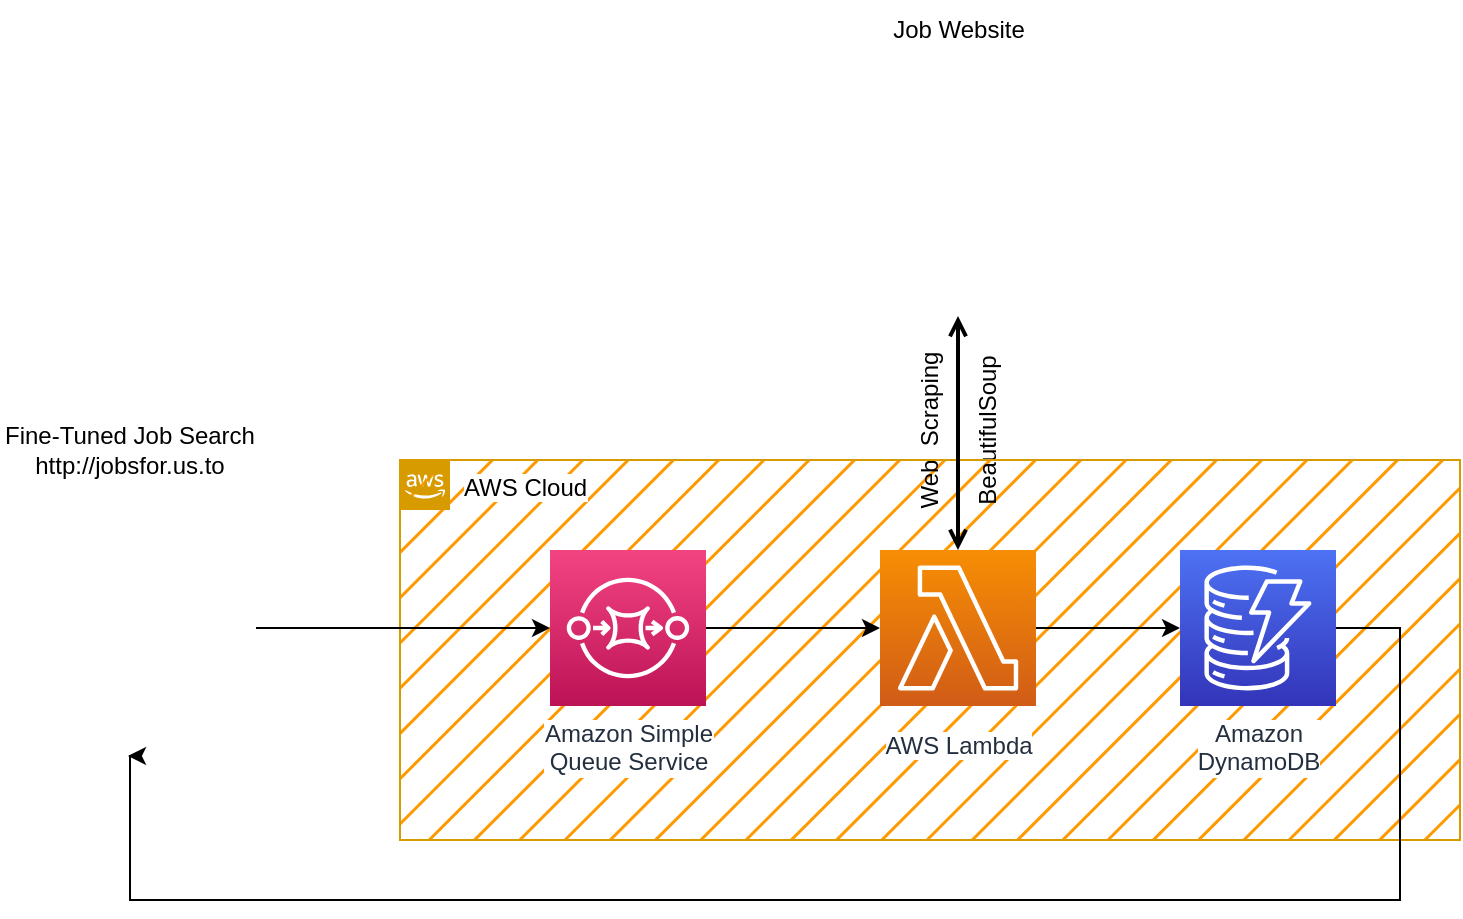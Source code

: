 <mxfile version="22.0.0" type="github">
  <diagram id="Ht1M8jgEwFfnCIfOTk4-" name="Page-1">
    <mxGraphModel dx="1196" dy="462" grid="1" gridSize="10" guides="1" tooltips="1" connect="1" arrows="1" fold="1" page="1" pageScale="1" pageWidth="1169" pageHeight="827" math="0" shadow="0">
      <root>
        <mxCell id="0" />
        <mxCell id="1" parent="0" />
        <mxCell id="ifcSdzMsUUNTkfPnYHxf-21" value="" style="rounded=0;whiteSpace=wrap;html=1;fillColor=#FF9900;fillStyle=hatch;" vertex="1" parent="1">
          <mxGeometry x="280" y="270" width="530" height="190" as="geometry" />
        </mxCell>
        <mxCell id="ifcSdzMsUUNTkfPnYHxf-15" value="Web&amp;nbsp; Scraping&lt;br&gt;&lt;br&gt;BeautifulSoup" style="text;html=1;strokeColor=none;fillColor=none;align=center;verticalAlign=middle;whiteSpace=wrap;rounded=0;rotation=-90;" vertex="1" parent="1">
          <mxGeometry x="499" y="240" width="120" height="30" as="geometry" />
        </mxCell>
        <mxCell id="UEzPUAAOIrF-is8g5C7q-74" value="AWS Cloud" style="points=[[0,0],[0.25,0],[0.5,0],[0.75,0],[1,0],[1,0.25],[1,0.5],[1,0.75],[1,1],[0.75,1],[0.5,1],[0.25,1],[0,1],[0,0.75],[0,0.5],[0,0.25]];outlineConnect=0;html=1;whiteSpace=wrap;fontSize=12;fontStyle=0;shape=mxgraph.aws4.group;grIcon=mxgraph.aws4.group_aws_cloud_alt;strokeColor=#d79b00;fillColor=none;verticalAlign=top;align=left;spacingLeft=30;dashed=0;labelBackgroundColor=#ffffff;container=0;pointerEvents=0;collapsible=0;recursiveResize=0;fillStyle=auto;" parent="1" vertex="1">
          <mxGeometry x="280" y="270" width="530" height="190" as="geometry" />
        </mxCell>
        <mxCell id="ifcSdzMsUUNTkfPnYHxf-4" style="edgeStyle=orthogonalEdgeStyle;rounded=0;orthogonalLoop=1;jettySize=auto;html=1;exitX=1;exitY=0.5;exitDx=0;exitDy=0;" edge="1" parent="1" source="ifcSdzMsUUNTkfPnYHxf-1" target="UEzPUAAOIrF-is8g5C7q-82">
          <mxGeometry relative="1" as="geometry" />
        </mxCell>
        <mxCell id="ifcSdzMsUUNTkfPnYHxf-1" value="" style="shape=image;html=1;verticalAlign=top;verticalLabelPosition=bottom;labelBackgroundColor=#ffffff;imageAspect=0;aspect=fixed;image=https://cdn2.iconfinder.com/data/icons/whcompare-servers-web-hosting/50/staging-site-128.png" vertex="1" parent="1">
          <mxGeometry x="80" y="290" width="128" height="128" as="geometry" />
        </mxCell>
        <mxCell id="UEzPUAAOIrF-is8g5C7q-97" style="edgeStyle=orthogonalEdgeStyle;rounded=0;orthogonalLoop=1;jettySize=auto;html=1;endArrow=open;endFill=0;strokeWidth=2;startArrow=open;startFill=0;exitX=0.5;exitY=1;exitDx=0;exitDy=0;" parent="1" source="ifcSdzMsUUNTkfPnYHxf-8" target="UEzPUAAOIrF-is8g5C7q-85" edge="1">
          <mxGeometry relative="1" as="geometry">
            <mxPoint x="649" y="229" as="sourcePoint" />
            <mxPoint x="713" y="-70" as="targetPoint" />
          </mxGeometry>
        </mxCell>
        <mxCell id="ifcSdzMsUUNTkfPnYHxf-5" style="edgeStyle=orthogonalEdgeStyle;rounded=0;orthogonalLoop=1;jettySize=auto;html=1;" edge="1" parent="1" source="UEzPUAAOIrF-is8g5C7q-82" target="UEzPUAAOIrF-is8g5C7q-85">
          <mxGeometry relative="1" as="geometry">
            <mxPoint x="485" y="350" as="targetPoint" />
          </mxGeometry>
        </mxCell>
        <mxCell id="UEzPUAAOIrF-is8g5C7q-82" value="Amazon Simple&lt;br&gt;Queue Service&lt;br&gt;" style="outlineConnect=0;fontColor=#232F3E;gradientColor=#F34482;gradientDirection=north;fillColor=#BC1356;strokeColor=#ffffff;dashed=0;verticalLabelPosition=bottom;verticalAlign=top;align=center;html=1;fontSize=12;fontStyle=0;aspect=fixed;shape=mxgraph.aws4.resourceIcon;resIcon=mxgraph.aws4.sqs;labelBackgroundColor=#ffffff;" parent="1" vertex="1">
          <mxGeometry x="355" y="315" width="78" height="78" as="geometry" />
        </mxCell>
        <mxCell id="ifcSdzMsUUNTkfPnYHxf-12" style="edgeStyle=orthogonalEdgeStyle;rounded=0;orthogonalLoop=1;jettySize=auto;html=1;" edge="1" parent="1" source="UEzPUAAOIrF-is8g5C7q-85" target="UEzPUAAOIrF-is8g5C7q-87">
          <mxGeometry relative="1" as="geometry" />
        </mxCell>
        <mxCell id="UEzPUAAOIrF-is8g5C7q-85" value="AWS Lambda" style="outlineConnect=0;fontColor=#232F3E;gradientColor=#F78E04;gradientDirection=north;fillColor=#D05C17;strokeColor=#ffffff;dashed=0;verticalLabelPosition=bottom;verticalAlign=top;align=center;html=1;fontSize=12;fontStyle=0;aspect=fixed;shape=mxgraph.aws4.resourceIcon;resIcon=mxgraph.aws4.lambda;labelBackgroundColor=#ffffff;spacingTop=6;" parent="1" vertex="1">
          <mxGeometry x="520" y="315" width="78" height="78" as="geometry" />
        </mxCell>
        <mxCell id="ifcSdzMsUUNTkfPnYHxf-20" style="edgeStyle=orthogonalEdgeStyle;rounded=0;orthogonalLoop=1;jettySize=auto;html=1;entryX=0.5;entryY=1;entryDx=0;entryDy=0;" edge="1" parent="1" source="UEzPUAAOIrF-is8g5C7q-87" target="ifcSdzMsUUNTkfPnYHxf-1">
          <mxGeometry relative="1" as="geometry">
            <mxPoint x="130" y="440" as="targetPoint" />
            <Array as="points">
              <mxPoint x="780" y="354" />
              <mxPoint x="780" y="490" />
              <mxPoint x="145" y="490" />
            </Array>
          </mxGeometry>
        </mxCell>
        <mxCell id="UEzPUAAOIrF-is8g5C7q-87" value="Amazon&lt;br&gt;DynamoDB" style="outlineConnect=0;fontColor=#232F3E;gradientColor=#4D72F3;gradientDirection=north;fillColor=#3334B9;strokeColor=#ffffff;dashed=0;verticalLabelPosition=bottom;verticalAlign=top;align=center;html=1;fontSize=12;fontStyle=0;aspect=fixed;shape=mxgraph.aws4.resourceIcon;resIcon=mxgraph.aws4.dynamodb;labelBackgroundColor=#ffffff;" parent="1" vertex="1">
          <mxGeometry x="670" y="315" width="78" height="78" as="geometry" />
        </mxCell>
        <mxCell id="ifcSdzMsUUNTkfPnYHxf-13" value="" style="group" vertex="1" connectable="0" parent="1">
          <mxGeometry x="495" y="40" width="128" height="158" as="geometry" />
        </mxCell>
        <mxCell id="ifcSdzMsUUNTkfPnYHxf-8" value="" style="shape=image;html=1;verticalAlign=top;verticalLabelPosition=bottom;labelBackgroundColor=#ffffff;imageAspect=0;aspect=fixed;image=https://cdn2.iconfinder.com/data/icons/whcompare-servers-web-hosting/50/staging-site-128.png" vertex="1" parent="ifcSdzMsUUNTkfPnYHxf-13">
          <mxGeometry y="30" width="128" height="128" as="geometry" />
        </mxCell>
        <mxCell id="ifcSdzMsUUNTkfPnYHxf-10" value="Job Website" style="text;strokeColor=none;align=center;fillColor=none;html=1;verticalAlign=middle;whiteSpace=wrap;rounded=0;" vertex="1" parent="ifcSdzMsUUNTkfPnYHxf-13">
          <mxGeometry x="21.5" width="85" height="30" as="geometry" />
        </mxCell>
        <mxCell id="ifcSdzMsUUNTkfPnYHxf-14" value="Fine-Tuned Job Search&lt;br&gt;http://jobsfor.us.to" style="text;strokeColor=none;align=center;fillColor=none;html=1;verticalAlign=middle;whiteSpace=wrap;rounded=0;" vertex="1" parent="1">
          <mxGeometry x="80" y="250" width="130" height="30" as="geometry" />
        </mxCell>
        <mxCell id="ifcSdzMsUUNTkfPnYHxf-23" value="" style="shape=image;verticalLabelPosition=bottom;labelBackgroundColor=default;verticalAlign=top;aspect=fixed;imageAspect=0;image=https://www.clipartkey.com/mpngs/m/115-1150417_flask-framework-logo.png;imageBorder=#FFFFFF;" vertex="1" parent="1">
          <mxGeometry x="179.9" y="380" width="30.1" height="40" as="geometry" />
        </mxCell>
      </root>
    </mxGraphModel>
  </diagram>
</mxfile>
